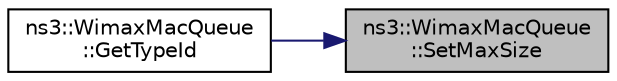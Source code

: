 digraph "ns3::WimaxMacQueue::SetMaxSize"
{
 // LATEX_PDF_SIZE
  edge [fontname="Helvetica",fontsize="10",labelfontname="Helvetica",labelfontsize="10"];
  node [fontname="Helvetica",fontsize="10",shape=record];
  rankdir="RL";
  Node1 [label="ns3::WimaxMacQueue\l::SetMaxSize",height=0.2,width=0.4,color="black", fillcolor="grey75", style="filled", fontcolor="black",tooltip="set the maximum queue size"];
  Node1 -> Node2 [dir="back",color="midnightblue",fontsize="10",style="solid",fontname="Helvetica"];
  Node2 [label="ns3::WimaxMacQueue\l::GetTypeId",height=0.2,width=0.4,color="black", fillcolor="white", style="filled",URL="$classns3_1_1_wimax_mac_queue.html#a50fd99b4012ead0ccedac32ca0a7d597",tooltip="Get the type ID."];
}
